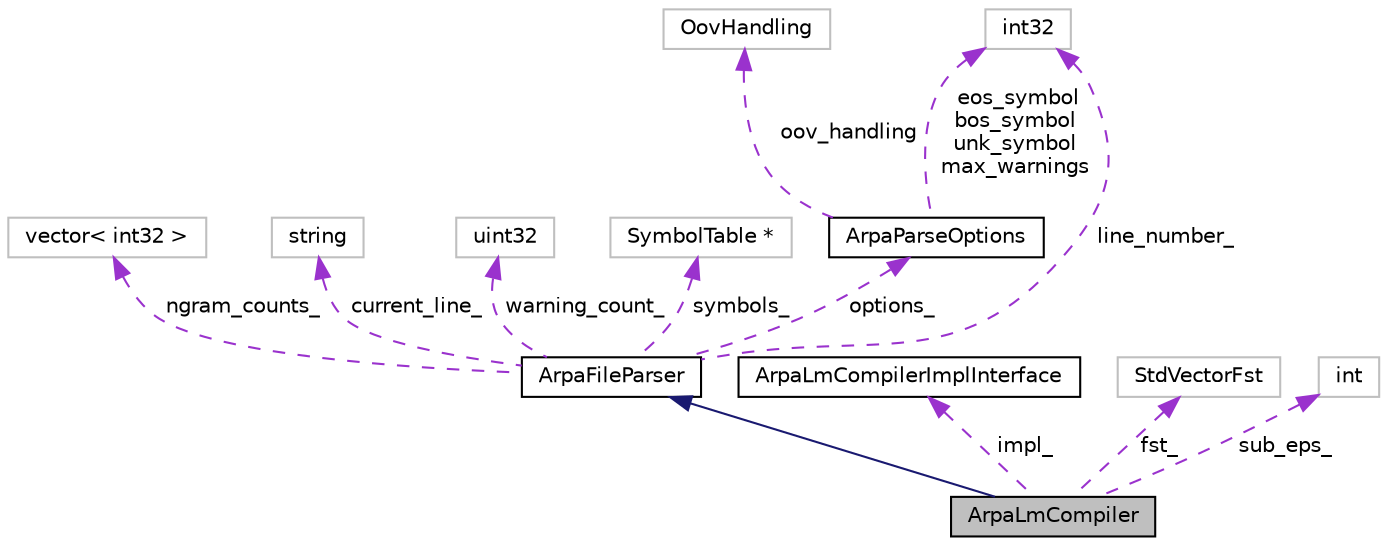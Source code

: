 digraph "ArpaLmCompiler"
{
  edge [fontname="Helvetica",fontsize="10",labelfontname="Helvetica",labelfontsize="10"];
  node [fontname="Helvetica",fontsize="10",shape=record];
  Node2 [label="ArpaLmCompiler",height=0.2,width=0.4,color="black", fillcolor="grey75", style="filled", fontcolor="black"];
  Node3 -> Node2 [dir="back",color="midnightblue",fontsize="10",style="solid",fontname="Helvetica"];
  Node3 [label="ArpaFileParser",height=0.2,width=0.4,color="black", fillcolor="white", style="filled",URL="$classkaldi_1_1ArpaFileParser.html",tooltip="ArpaFileParser is an abstract base class for ARPA LM file conversion. "];
  Node4 -> Node3 [dir="back",color="darkorchid3",fontsize="10",style="dashed",label=" ngram_counts_" ,fontname="Helvetica"];
  Node4 [label="vector\< int32 \>",height=0.2,width=0.4,color="grey75", fillcolor="white", style="filled"];
  Node5 -> Node3 [dir="back",color="darkorchid3",fontsize="10",style="dashed",label=" current_line_" ,fontname="Helvetica"];
  Node5 [label="string",height=0.2,width=0.4,color="grey75", fillcolor="white", style="filled"];
  Node6 -> Node3 [dir="back",color="darkorchid3",fontsize="10",style="dashed",label=" warning_count_" ,fontname="Helvetica"];
  Node6 [label="uint32",height=0.2,width=0.4,color="grey75", fillcolor="white", style="filled"];
  Node7 -> Node3 [dir="back",color="darkorchid3",fontsize="10",style="dashed",label=" symbols_" ,fontname="Helvetica"];
  Node7 [label="SymbolTable *",height=0.2,width=0.4,color="grey75", fillcolor="white", style="filled"];
  Node8 -> Node3 [dir="back",color="darkorchid3",fontsize="10",style="dashed",label=" options_" ,fontname="Helvetica"];
  Node8 [label="ArpaParseOptions",height=0.2,width=0.4,color="black", fillcolor="white", style="filled",URL="$structkaldi_1_1ArpaParseOptions.html",tooltip="Options that control ArpaFileParser. "];
  Node9 -> Node8 [dir="back",color="darkorchid3",fontsize="10",style="dashed",label=" oov_handling" ,fontname="Helvetica"];
  Node9 [label="OovHandling",height=0.2,width=0.4,color="grey75", fillcolor="white", style="filled"];
  Node10 -> Node8 [dir="back",color="darkorchid3",fontsize="10",style="dashed",label=" eos_symbol\nbos_symbol\nunk_symbol\nmax_warnings" ,fontname="Helvetica"];
  Node10 [label="int32",height=0.2,width=0.4,color="grey75", fillcolor="white", style="filled"];
  Node10 -> Node3 [dir="back",color="darkorchid3",fontsize="10",style="dashed",label=" line_number_" ,fontname="Helvetica"];
  Node11 -> Node2 [dir="back",color="darkorchid3",fontsize="10",style="dashed",label=" impl_" ,fontname="Helvetica"];
  Node11 [label="ArpaLmCompilerImplInterface",height=0.2,width=0.4,color="black", fillcolor="white", style="filled",URL="$classkaldi_1_1ArpaLmCompilerImplInterface.html"];
  Node12 -> Node2 [dir="back",color="darkorchid3",fontsize="10",style="dashed",label=" fst_" ,fontname="Helvetica"];
  Node12 [label="StdVectorFst",height=0.2,width=0.4,color="grey75", fillcolor="white", style="filled"];
  Node13 -> Node2 [dir="back",color="darkorchid3",fontsize="10",style="dashed",label=" sub_eps_" ,fontname="Helvetica"];
  Node13 [label="int",height=0.2,width=0.4,color="grey75", fillcolor="white", style="filled"];
}
